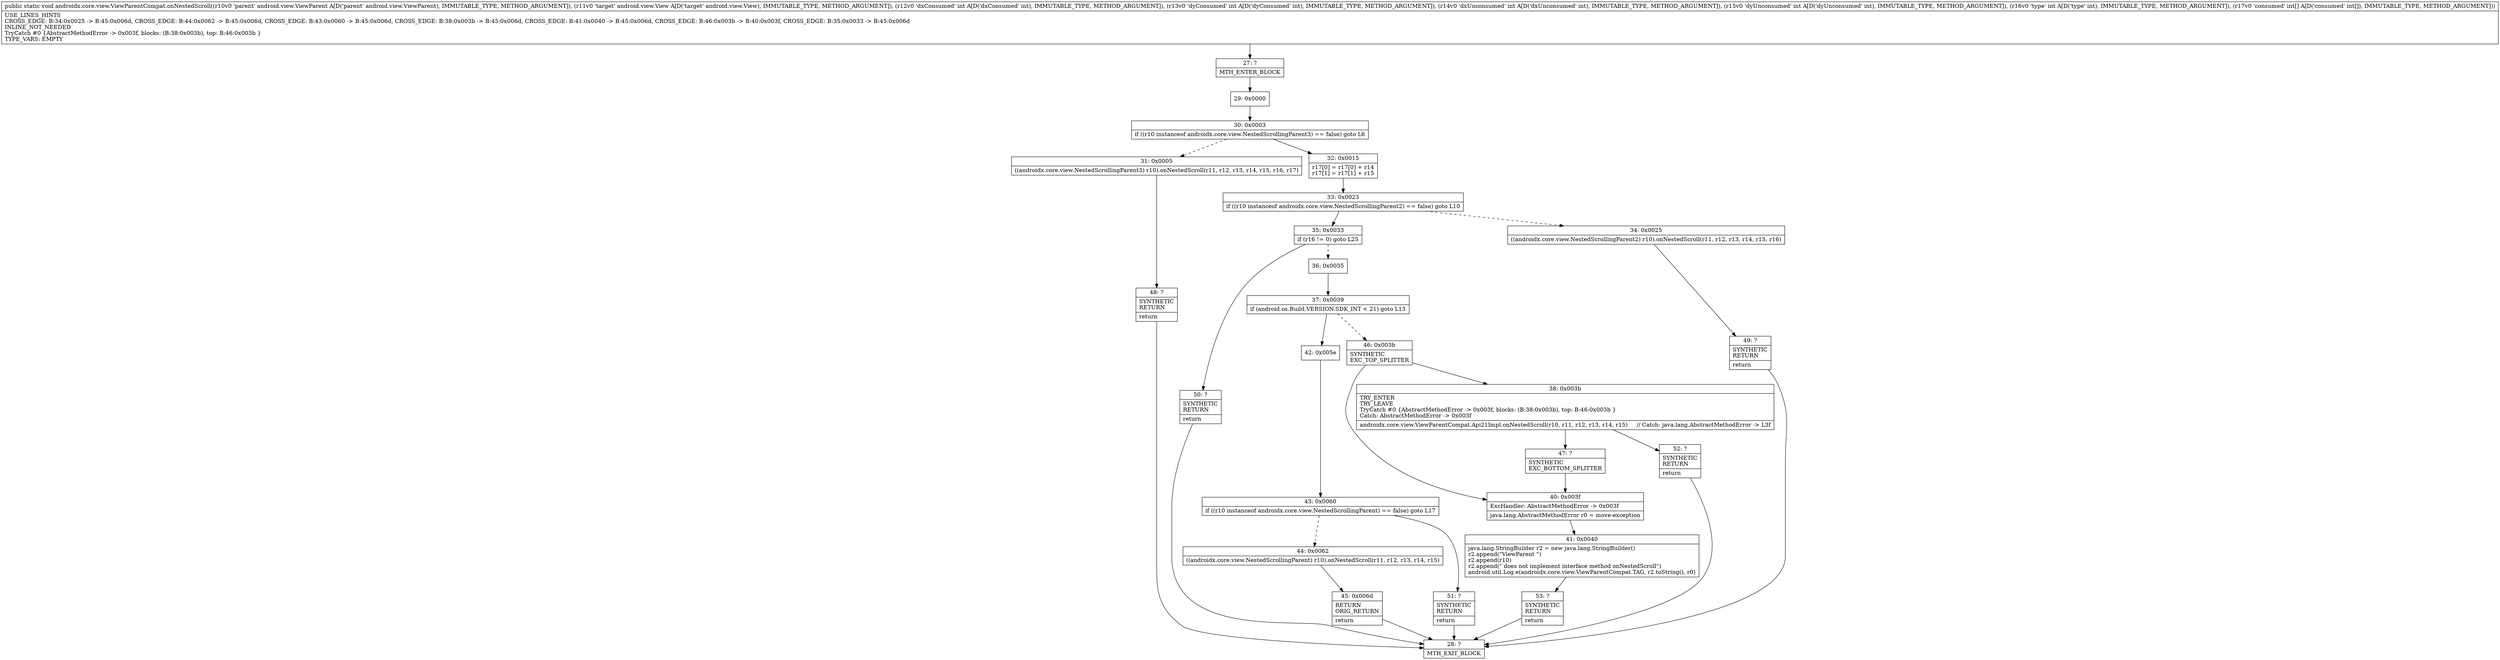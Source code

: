 digraph "CFG forandroidx.core.view.ViewParentCompat.onNestedScroll(Landroid\/view\/ViewParent;Landroid\/view\/View;IIIII[I)V" {
Node_27 [shape=record,label="{27\:\ ?|MTH_ENTER_BLOCK\l}"];
Node_29 [shape=record,label="{29\:\ 0x0000}"];
Node_30 [shape=record,label="{30\:\ 0x0003|if ((r10 instanceof androidx.core.view.NestedScrollingParent3) == false) goto L6\l}"];
Node_31 [shape=record,label="{31\:\ 0x0005|((androidx.core.view.NestedScrollingParent3) r10).onNestedScroll(r11, r12, r13, r14, r15, r16, r17)\l}"];
Node_48 [shape=record,label="{48\:\ ?|SYNTHETIC\lRETURN\l|return\l}"];
Node_28 [shape=record,label="{28\:\ ?|MTH_EXIT_BLOCK\l}"];
Node_32 [shape=record,label="{32\:\ 0x0015|r17[0] = r17[0] + r14\lr17[1] = r17[1] + r15\l}"];
Node_33 [shape=record,label="{33\:\ 0x0023|if ((r10 instanceof androidx.core.view.NestedScrollingParent2) == false) goto L10\l}"];
Node_34 [shape=record,label="{34\:\ 0x0025|((androidx.core.view.NestedScrollingParent2) r10).onNestedScroll(r11, r12, r13, r14, r15, r16)\l}"];
Node_49 [shape=record,label="{49\:\ ?|SYNTHETIC\lRETURN\l|return\l}"];
Node_35 [shape=record,label="{35\:\ 0x0033|if (r16 != 0) goto L25\l}"];
Node_36 [shape=record,label="{36\:\ 0x0035}"];
Node_37 [shape=record,label="{37\:\ 0x0039|if (android.os.Build.VERSION.SDK_INT \< 21) goto L13\l}"];
Node_42 [shape=record,label="{42\:\ 0x005e}"];
Node_43 [shape=record,label="{43\:\ 0x0060|if ((r10 instanceof androidx.core.view.NestedScrollingParent) == false) goto L17\l}"];
Node_44 [shape=record,label="{44\:\ 0x0062|((androidx.core.view.NestedScrollingParent) r10).onNestedScroll(r11, r12, r13, r14, r15)\l}"];
Node_45 [shape=record,label="{45\:\ 0x006d|RETURN\lORIG_RETURN\l|return\l}"];
Node_51 [shape=record,label="{51\:\ ?|SYNTHETIC\lRETURN\l|return\l}"];
Node_46 [shape=record,label="{46\:\ 0x003b|SYNTHETIC\lEXC_TOP_SPLITTER\l}"];
Node_38 [shape=record,label="{38\:\ 0x003b|TRY_ENTER\lTRY_LEAVE\lTryCatch #0 \{AbstractMethodError \-\> 0x003f, blocks: (B:38:0x003b), top: B:46:0x003b \}\lCatch: AbstractMethodError \-\> 0x003f\l|androidx.core.view.ViewParentCompat.Api21Impl.onNestedScroll(r10, r11, r12, r13, r14, r15)     \/\/ Catch: java.lang.AbstractMethodError \-\> L3f\l}"];
Node_47 [shape=record,label="{47\:\ ?|SYNTHETIC\lEXC_BOTTOM_SPLITTER\l}"];
Node_52 [shape=record,label="{52\:\ ?|SYNTHETIC\lRETURN\l|return\l}"];
Node_40 [shape=record,label="{40\:\ 0x003f|ExcHandler: AbstractMethodError \-\> 0x003f\l|java.lang.AbstractMethodError r0 = move\-exception\l}"];
Node_41 [shape=record,label="{41\:\ 0x0040|java.lang.StringBuilder r2 = new java.lang.StringBuilder()\lr2.append(\"ViewParent \")\lr2.append(r10)\lr2.append(\" does not implement interface method onNestedScroll\")\landroid.util.Log.e(androidx.core.view.ViewParentCompat.TAG, r2.toString(), r0)\l}"];
Node_53 [shape=record,label="{53\:\ ?|SYNTHETIC\lRETURN\l|return\l}"];
Node_50 [shape=record,label="{50\:\ ?|SYNTHETIC\lRETURN\l|return\l}"];
MethodNode[shape=record,label="{public static void androidx.core.view.ViewParentCompat.onNestedScroll((r10v0 'parent' android.view.ViewParent A[D('parent' android.view.ViewParent), IMMUTABLE_TYPE, METHOD_ARGUMENT]), (r11v0 'target' android.view.View A[D('target' android.view.View), IMMUTABLE_TYPE, METHOD_ARGUMENT]), (r12v0 'dxConsumed' int A[D('dxConsumed' int), IMMUTABLE_TYPE, METHOD_ARGUMENT]), (r13v0 'dyConsumed' int A[D('dyConsumed' int), IMMUTABLE_TYPE, METHOD_ARGUMENT]), (r14v0 'dxUnconsumed' int A[D('dxUnconsumed' int), IMMUTABLE_TYPE, METHOD_ARGUMENT]), (r15v0 'dyUnconsumed' int A[D('dyUnconsumed' int), IMMUTABLE_TYPE, METHOD_ARGUMENT]), (r16v0 'type' int A[D('type' int), IMMUTABLE_TYPE, METHOD_ARGUMENT]), (r17v0 'consumed' int[] A[D('consumed' int[]), IMMUTABLE_TYPE, METHOD_ARGUMENT]))  | USE_LINES_HINTS\lCROSS_EDGE: B:34:0x0025 \-\> B:45:0x006d, CROSS_EDGE: B:44:0x0062 \-\> B:45:0x006d, CROSS_EDGE: B:43:0x0060 \-\> B:45:0x006d, CROSS_EDGE: B:38:0x003b \-\> B:45:0x006d, CROSS_EDGE: B:41:0x0040 \-\> B:45:0x006d, CROSS_EDGE: B:46:0x003b \-\> B:40:0x003f, CROSS_EDGE: B:35:0x0033 \-\> B:45:0x006d\lINLINE_NOT_NEEDED\lTryCatch #0 \{AbstractMethodError \-\> 0x003f, blocks: (B:38:0x003b), top: B:46:0x003b \}\lTYPE_VARS: EMPTY\l}"];
MethodNode -> Node_27;Node_27 -> Node_29;
Node_29 -> Node_30;
Node_30 -> Node_31[style=dashed];
Node_30 -> Node_32;
Node_31 -> Node_48;
Node_48 -> Node_28;
Node_32 -> Node_33;
Node_33 -> Node_34[style=dashed];
Node_33 -> Node_35;
Node_34 -> Node_49;
Node_49 -> Node_28;
Node_35 -> Node_36[style=dashed];
Node_35 -> Node_50;
Node_36 -> Node_37;
Node_37 -> Node_42;
Node_37 -> Node_46[style=dashed];
Node_42 -> Node_43;
Node_43 -> Node_44[style=dashed];
Node_43 -> Node_51;
Node_44 -> Node_45;
Node_45 -> Node_28;
Node_51 -> Node_28;
Node_46 -> Node_38;
Node_46 -> Node_40;
Node_38 -> Node_47;
Node_38 -> Node_52;
Node_47 -> Node_40;
Node_52 -> Node_28;
Node_40 -> Node_41;
Node_41 -> Node_53;
Node_53 -> Node_28;
Node_50 -> Node_28;
}

